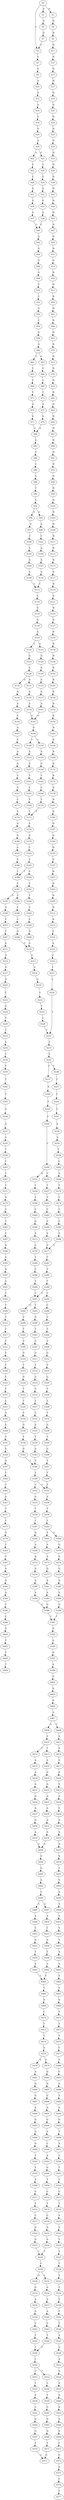strict digraph  {
	S0 -> S1 [ label = G ];
	S0 -> S2 [ label = C ];
	S0 -> S3 [ label = N ];
	S1 -> S4 [ label = G ];
	S2 -> S5 [ label = C ];
	S3 -> S6 [ label = N ];
	S4 -> S7 [ label = G ];
	S5 -> S8 [ label = C ];
	S6 -> S9 [ label = N ];
	S7 -> S2 [ label = C ];
	S8 -> S10 [ label = A ];
	S9 -> S11 [ label = N ];
	S10 -> S12 [ label = A ];
	S11 -> S13 [ label = N ];
	S12 -> S14 [ label = A ];
	S13 -> S15 [ label = N ];
	S14 -> S16 [ label = C ];
	S15 -> S17 [ label = N ];
	S16 -> S18 [ label = G ];
	S17 -> S19 [ label = N ];
	S18 -> S20 [ label = A ];
	S19 -> S21 [ label = N ];
	S20 -> S22 [ label = A ];
	S20 -> S23 [ label = G ];
	S21 -> S24 [ label = N ];
	S22 -> S25 [ label = C ];
	S23 -> S26 [ label = C ];
	S24 -> S27 [ label = N ];
	S25 -> S28 [ label = C ];
	S26 -> S29 [ label = C ];
	S27 -> S30 [ label = N ];
	S28 -> S31 [ label = G ];
	S29 -> S32 [ label = G ];
	S30 -> S33 [ label = N ];
	S31 -> S34 [ label = G ];
	S32 -> S35 [ label = G ];
	S33 -> S36 [ label = N ];
	S34 -> S37 [ label = A ];
	S35 -> S38 [ label = A ];
	S36 -> S39 [ label = N ];
	S37 -> S40 [ label = C ];
	S38 -> S40 [ label = C ];
	S39 -> S41 [ label = N ];
	S40 -> S42 [ label = A ];
	S41 -> S43 [ label = N ];
	S42 -> S44 [ label = G ];
	S43 -> S45 [ label = N ];
	S44 -> S46 [ label = G ];
	S45 -> S47 [ label = N ];
	S46 -> S48 [ label = A ];
	S47 -> S49 [ label = N ];
	S48 -> S50 [ label = C ];
	S49 -> S51 [ label = N ];
	S50 -> S52 [ label = C ];
	S51 -> S53 [ label = N ];
	S52 -> S54 [ label = G ];
	S53 -> S55 [ label = N ];
	S54 -> S56 [ label = C ];
	S55 -> S57 [ label = N ];
	S56 -> S58 [ label = G ];
	S57 -> S59 [ label = N ];
	S58 -> S60 [ label = G ];
	S59 -> S61 [ label = N ];
	S60 -> S62 [ label = C ];
	S60 -> S63 [ label = A ];
	S61 -> S64 [ label = N ];
	S62 -> S65 [ label = C ];
	S63 -> S66 [ label = C ];
	S64 -> S67 [ label = N ];
	S65 -> S68 [ label = C ];
	S66 -> S69 [ label = C ];
	S67 -> S70 [ label = N ];
	S68 -> S71 [ label = T ];
	S69 -> S72 [ label = T ];
	S70 -> S73 [ label = N ];
	S71 -> S74 [ label = G ];
	S72 -> S75 [ label = G ];
	S73 -> S76 [ label = N ];
	S74 -> S77 [ label = G ];
	S75 -> S78 [ label = G ];
	S76 -> S79 [ label = N ];
	S77 -> S80 [ label = A ];
	S78 -> S80 [ label = A ];
	S79 -> S81 [ label = N ];
	S80 -> S82 [ label = G ];
	S81 -> S83 [ label = N ];
	S82 -> S84 [ label = T ];
	S83 -> S85 [ label = N ];
	S84 -> S86 [ label = C ];
	S85 -> S87 [ label = N ];
	S86 -> S88 [ label = C ];
	S87 -> S89 [ label = N ];
	S88 -> S90 [ label = T ];
	S89 -> S91 [ label = N ];
	S90 -> S92 [ label = C ];
	S91 -> S93 [ label = N ];
	S92 -> S94 [ label = A ];
	S92 -> S95 [ label = G ];
	S93 -> S96 [ label = N ];
	S94 -> S97 [ label = A ];
	S95 -> S98 [ label = A ];
	S96 -> S99 [ label = N ];
	S97 -> S100 [ label = C ];
	S98 -> S101 [ label = C ];
	S99 -> S102 [ label = N ];
	S100 -> S103 [ label = A ];
	S101 -> S104 [ label = A ];
	S102 -> S105 [ label = N ];
	S103 -> S106 [ label = A ];
	S104 -> S107 [ label = A ];
	S105 -> S108 [ label = N ];
	S106 -> S109 [ label = A ];
	S107 -> S110 [ label = A ];
	S108 -> S111 [ label = N ];
	S109 -> S112 [ label = C ];
	S110 -> S112 [ label = C ];
	S111 -> S113 [ label = N ];
	S112 -> S114 [ label = C ];
	S113 -> S115 [ label = N ];
	S114 -> S116 [ label = G ];
	S115 -> S117 [ label = N ];
	S116 -> S118 [ label = G ];
	S117 -> S119 [ label = N ];
	S118 -> S120 [ label = A ];
	S119 -> S121 [ label = N ];
	S120 -> S122 [ label = C ];
	S120 -> S123 [ label = G ];
	S121 -> S124 [ label = N ];
	S122 -> S125 [ label = G ];
	S123 -> S126 [ label = G ];
	S124 -> S127 [ label = N ];
	S125 -> S128 [ label = A ];
	S126 -> S129 [ label = A ];
	S127 -> S130 [ label = N ];
	S128 -> S131 [ label = A ];
	S128 -> S132 [ label = G ];
	S129 -> S133 [ label = A ];
	S130 -> S134 [ label = N ];
	S131 -> S135 [ label = A ];
	S132 -> S136 [ label = G ];
	S133 -> S137 [ label = A ];
	S134 -> S138 [ label = N ];
	S135 -> S139 [ label = A ];
	S136 -> S140 [ label = A ];
	S137 -> S141 [ label = A ];
	S138 -> S142 [ label = N ];
	S139 -> S143 [ label = G ];
	S140 -> S144 [ label = C ];
	S141 -> S143 [ label = G ];
	S142 -> S145 [ label = N ];
	S143 -> S146 [ label = G ];
	S144 -> S147 [ label = A ];
	S145 -> S148 [ label = N ];
	S146 -> S149 [ label = T ];
	S146 -> S150 [ label = C ];
	S147 -> S151 [ label = C ];
	S148 -> S152 [ label = N ];
	S149 -> S153 [ label = A ];
	S150 -> S154 [ label = A ];
	S151 -> S155 [ label = A ];
	S152 -> S156 [ label = N ];
	S153 -> S157 [ label = G ];
	S154 -> S158 [ label = G ];
	S155 -> S159 [ label = G ];
	S156 -> S160 [ label = N ];
	S157 -> S161 [ label = T ];
	S158 -> S162 [ label = T ];
	S159 -> S163 [ label = T ];
	S160 -> S164 [ label = N ];
	S161 -> S165 [ label = C ];
	S162 -> S166 [ label = C ];
	S163 -> S167 [ label = C ];
	S164 -> S168 [ label = N ];
	S165 -> S169 [ label = T ];
	S166 -> S170 [ label = T ];
	S167 -> S171 [ label = C ];
	S168 -> S172 [ label = N ];
	S169 -> S173 [ label = T ];
	S170 -> S173 [ label = T ];
	S171 -> S174 [ label = T ];
	S172 -> S175 [ label = N ];
	S173 -> S176 [ label = A ];
	S174 -> S177 [ label = A ];
	S175 -> S178 [ label = N ];
	S176 -> S179 [ label = G ];
	S177 -> S180 [ label = G ];
	S178 -> S181 [ label = N ];
	S179 -> S182 [ label = C ];
	S180 -> S183 [ label = C ];
	S181 -> S184 [ label = N ];
	S182 -> S185 [ label = C ];
	S183 -> S186 [ label = C ];
	S184 -> S187 [ label = N ];
	S185 -> S188 [ label = T ];
	S185 -> S189 [ label = C ];
	S186 -> S188 [ label = T ];
	S187 -> S190 [ label = N ];
	S188 -> S191 [ label = C ];
	S189 -> S192 [ label = C ];
	S190 -> S193 [ label = N ];
	S191 -> S194 [ label = T ];
	S191 -> S195 [ label = A ];
	S192 -> S196 [ label = T ];
	S193 -> S197 [ label = N ];
	S194 -> S198 [ label = C ];
	S195 -> S199 [ label = G ];
	S196 -> S200 [ label = C ];
	S197 -> S201 [ label = N ];
	S198 -> S202 [ label = C ];
	S199 -> S203 [ label = C ];
	S200 -> S204 [ label = C ];
	S201 -> S205 [ label = N ];
	S202 -> S206 [ label = G ];
	S203 -> S207 [ label = T ];
	S204 -> S208 [ label = G ];
	S205 -> S209 [ label = N ];
	S206 -> S210 [ label = G ];
	S207 -> S211 [ label = G ];
	S208 -> S210 [ label = G ];
	S209 -> S212 [ label = N ];
	S210 -> S213 [ label = G ];
	S211 -> S214 [ label = A ];
	S212 -> S215 [ label = N ];
	S213 -> S216 [ label = G ];
	S214 -> S217 [ label = G ];
	S215 -> S218 [ label = G ];
	S216 -> S219 [ label = A ];
	S217 -> S220 [ label = A ];
	S218 -> S221 [ label = A ];
	S219 -> S222 [ label = C ];
	S220 -> S223 [ label = C ];
	S221 -> S224 [ label = C ];
	S222 -> S225 [ label = T ];
	S223 -> S226 [ label = G ];
	S224 -> S227 [ label = T ];
	S225 -> S228 [ label = C ];
	S226 -> S229 [ label = T ];
	S227 -> S230 [ label = C ];
	S228 -> S231 [ label = T ];
	S229 -> S232 [ label = T ];
	S230 -> S231 [ label = T ];
	S231 -> S233 [ label = T ];
	S232 -> S234 [ label = G ];
	S233 -> S235 [ label = C ];
	S234 -> S236 [ label = C ];
	S235 -> S237 [ label = C ];
	S235 -> S238 [ label = T ];
	S236 -> S239 [ label = T ];
	S237 -> S240 [ label = A ];
	S238 -> S241 [ label = T ];
	S239 -> S242 [ label = T ];
	S240 -> S243 [ label = G ];
	S241 -> S244 [ label = T ];
	S242 -> S245 [ label = T ];
	S243 -> S246 [ label = T ];
	S244 -> S247 [ label = T ];
	S245 -> S248 [ label = A ];
	S246 -> S249 [ label = C ];
	S247 -> S250 [ label = A ];
	S248 -> S251 [ label = A ];
	S249 -> S252 [ label = G ];
	S249 -> S253 [ label = C ];
	S250 -> S254 [ label = G ];
	S251 -> S255 [ label = A ];
	S252 -> S256 [ label = T ];
	S253 -> S257 [ label = T ];
	S254 -> S258 [ label = T ];
	S255 -> S259 [ label = T ];
	S256 -> S260 [ label = T ];
	S257 -> S261 [ label = T ];
	S258 -> S262 [ label = C ];
	S259 -> S263 [ label = T ];
	S260 -> S264 [ label = C ];
	S261 -> S265 [ label = C ];
	S262 -> S266 [ label = A ];
	S263 -> S267 [ label = T ];
	S264 -> S268 [ label = G ];
	S265 -> S269 [ label = C ];
	S266 -> S270 [ label = T ];
	S267 -> S271 [ label = T ];
	S268 -> S272 [ label = A ];
	S269 -> S273 [ label = A ];
	S270 -> S274 [ label = T ];
	S271 -> S275 [ label = G ];
	S272 -> S276 [ label = C ];
	S273 -> S277 [ label = C ];
	S274 -> S278 [ label = C ];
	S275 -> S279 [ label = T ];
	S276 -> S280 [ label = T ];
	S277 -> S281 [ label = T ];
	S278 -> S282 [ label = C ];
	S279 -> S283 [ label = T ];
	S280 -> S284 [ label = C ];
	S281 -> S285 [ label = C ];
	S282 -> S286 [ label = A ];
	S283 -> S287 [ label = C ];
	S284 -> S288 [ label = T ];
	S285 -> S289 [ label = T ];
	S286 -> S277 [ label = C ];
	S287 -> S290 [ label = A ];
	S288 -> S291 [ label = C ];
	S289 -> S292 [ label = T ];
	S289 -> S291 [ label = C ];
	S290 -> S293 [ label = A ];
	S291 -> S294 [ label = G ];
	S291 -> S295 [ label = T ];
	S292 -> S296 [ label = C ];
	S293 -> S297 [ label = A ];
	S294 -> S298 [ label = C ];
	S295 -> S299 [ label = G ];
	S296 -> S300 [ label = C ];
	S297 -> S301 [ label = A ];
	S298 -> S302 [ label = T ];
	S299 -> S303 [ label = T ];
	S300 -> S304 [ label = T ];
	S301 -> S305 [ label = C ];
	S302 -> S306 [ label = C ];
	S303 -> S307 [ label = C ];
	S304 -> S308 [ label = C ];
	S305 -> S309 [ label = T ];
	S306 -> S310 [ label = G ];
	S307 -> S311 [ label = G ];
	S308 -> S312 [ label = G ];
	S309 -> S313 [ label = T ];
	S310 -> S314 [ label = T ];
	S311 -> S315 [ label = T ];
	S312 -> S316 [ label = C ];
	S313 -> S317 [ label = C ];
	S314 -> S318 [ label = G ];
	S315 -> S319 [ label = G ];
	S316 -> S320 [ label = G ];
	S317 -> S321 [ label = T ];
	S318 -> S322 [ label = T ];
	S319 -> S323 [ label = C ];
	S320 -> S324 [ label = T ];
	S321 -> S325 [ label = T ];
	S322 -> S326 [ label = T ];
	S323 -> S327 [ label = T ];
	S324 -> S328 [ label = T ];
	S325 -> S329 [ label = T ];
	S326 -> S330 [ label = C ];
	S327 -> S331 [ label = C ];
	S328 -> S332 [ label = T ];
	S329 -> S333 [ label = T ];
	S330 -> S334 [ label = G ];
	S331 -> S335 [ label = G ];
	S332 -> S336 [ label = G ];
	S333 -> S337 [ label = T ];
	S334 -> S338 [ label = T ];
	S335 -> S339 [ label = T ];
	S336 -> S340 [ label = T ];
	S337 -> S341 [ label = C ];
	S338 -> S342 [ label = G ];
	S339 -> S343 [ label = G ];
	S340 -> S344 [ label = G ];
	S341 -> S345 [ label = A ];
	S342 -> S346 [ label = T ];
	S343 -> S346 [ label = T ];
	S344 -> S347 [ label = T ];
	S345 -> S348 [ label = A ];
	S346 -> S349 [ label = T ];
	S347 -> S350 [ label = T ];
	S348 -> S351 [ label = T ];
	S349 -> S352 [ label = C ];
	S349 -> S353 [ label = T ];
	S350 -> S353 [ label = T ];
	S351 -> S354 [ label = A ];
	S352 -> S355 [ label = G ];
	S353 -> S356 [ label = A ];
	S354 -> S357 [ label = G ];
	S355 -> S358 [ label = T ];
	S356 -> S359 [ label = T ];
	S357 -> S360 [ label = T ];
	S358 -> S361 [ label = T ];
	S359 -> S362 [ label = T ];
	S360 -> S363 [ label = T ];
	S361 -> S364 [ label = G ];
	S362 -> S365 [ label = A ];
	S362 -> S366 [ label = G ];
	S363 -> S367 [ label = A ];
	S364 -> S368 [ label = A ];
	S365 -> S369 [ label = A ];
	S366 -> S370 [ label = G ];
	S367 -> S371 [ label = T ];
	S368 -> S372 [ label = A ];
	S369 -> S373 [ label = A ];
	S370 -> S374 [ label = A ];
	S371 -> S375 [ label = T ];
	S372 -> S376 [ label = G ];
	S373 -> S377 [ label = G ];
	S374 -> S378 [ label = G ];
	S375 -> S379 [ label = G ];
	S376 -> S380 [ label = A ];
	S377 -> S381 [ label = A ];
	S378 -> S382 [ label = A ];
	S379 -> S383 [ label = T ];
	S380 -> S384 [ label = A ];
	S381 -> S385 [ label = A ];
	S382 -> S386 [ label = A ];
	S383 -> S387 [ label = T ];
	S384 -> S388 [ label = G ];
	S385 -> S388 [ label = G ];
	S386 -> S389 [ label = G ];
	S387 -> S390 [ label = A ];
	S388 -> S391 [ label = T ];
	S389 -> S391 [ label = T ];
	S390 -> S392 [ label = A ];
	S391 -> S393 [ label = A ];
	S392 -> S394 [ label = A ];
	S393 -> S395 [ label = G ];
	S394 -> S396 [ label = T ];
	S395 -> S397 [ label = G ];
	S396 -> S398 [ label = C ];
	S397 -> S399 [ label = A ];
	S398 -> S400 [ label = G ];
	S399 -> S401 [ label = C ];
	S400 -> S402 [ label = T ];
	S401 -> S403 [ label = G ];
	S402 -> S404 [ label = T ];
	S403 -> S405 [ label = G ];
	S404 -> S406 [ label = T ];
	S405 -> S407 [ label = A ];
	S407 -> S408 [ label = A ];
	S407 -> S409 [ label = C ];
	S408 -> S410 [ label = C ];
	S409 -> S411 [ label = A ];
	S410 -> S412 [ label = C ];
	S410 -> S413 [ label = T ];
	S411 -> S414 [ label = A ];
	S412 -> S415 [ label = A ];
	S413 -> S416 [ label = A ];
	S414 -> S417 [ label = G ];
	S415 -> S418 [ label = A ];
	S416 -> S419 [ label = G ];
	S417 -> S420 [ label = G ];
	S418 -> S421 [ label = G ];
	S419 -> S422 [ label = G ];
	S420 -> S423 [ label = A ];
	S421 -> S424 [ label = G ];
	S422 -> S425 [ label = G ];
	S423 -> S426 [ label = G ];
	S424 -> S427 [ label = A ];
	S425 -> S428 [ label = A ];
	S426 -> S429 [ label = C ];
	S427 -> S430 [ label = G ];
	S428 -> S431 [ label = G ];
	S429 -> S432 [ label = G ];
	S430 -> S433 [ label = A ];
	S431 -> S434 [ label = A ];
	S432 -> S435 [ label = A ];
	S433 -> S436 [ label = C ];
	S434 -> S436 [ label = C ];
	S435 -> S437 [ label = G ];
	S436 -> S438 [ label = G ];
	S437 -> S439 [ label = G ];
	S438 -> S440 [ label = G ];
	S439 -> S441 [ label = C ];
	S440 -> S442 [ label = A ];
	S441 -> S443 [ label = G ];
	S442 -> S444 [ label = C ];
	S443 -> S445 [ label = G ];
	S444 -> S446 [ label = C ];
	S444 -> S447 [ label = A ];
	S445 -> S448 [ label = A ];
	S446 -> S449 [ label = A ];
	S447 -> S450 [ label = A ];
	S448 -> S451 [ label = C ];
	S449 -> S452 [ label = C ];
	S450 -> S453 [ label = C ];
	S451 -> S454 [ label = T ];
	S452 -> S455 [ label = G ];
	S453 -> S456 [ label = G ];
	S454 -> S457 [ label = T ];
	S455 -> S458 [ label = T ];
	S456 -> S459 [ label = T ];
	S457 -> S460 [ label = A ];
	S458 -> S461 [ label = C ];
	S459 -> S462 [ label = C ];
	S460 -> S463 [ label = A ];
	S461 -> S464 [ label = T ];
	S462 -> S464 [ label = T ];
	S463 -> S465 [ label = T ];
	S464 -> S466 [ label = T ];
	S465 -> S467 [ label = C ];
	S466 -> S468 [ label = A ];
	S467 -> S469 [ label = G ];
	S468 -> S470 [ label = C ];
	S469 -> S471 [ label = T ];
	S470 -> S472 [ label = T ];
	S471 -> S473 [ label = T ];
	S472 -> S474 [ label = T ];
	S473 -> S475 [ label = C ];
	S474 -> S476 [ label = A ];
	S475 -> S477 [ label = C ];
	S476 -> S478 [ label = A ];
	S476 -> S479 [ label = G ];
	S477 -> S480 [ label = C ];
	S478 -> S481 [ label = A ];
	S479 -> S482 [ label = G ];
	S480 -> S483 [ label = C ];
	S481 -> S484 [ label = G ];
	S482 -> S485 [ label = G ];
	S483 -> S486 [ label = G ];
	S484 -> S487 [ label = G ];
	S485 -> S488 [ label = G ];
	S486 -> S489 [ label = T ];
	S487 -> S490 [ label = A ];
	S488 -> S491 [ label = G ];
	S489 -> S492 [ label = G ];
	S490 -> S493 [ label = G ];
	S491 -> S494 [ label = G ];
	S492 -> S495 [ label = G ];
	S493 -> S496 [ label = G ];
	S494 -> S497 [ label = C ];
	S495 -> S498 [ label = T ];
	S496 -> S499 [ label = G ];
	S497 -> S500 [ label = C ];
	S498 -> S501 [ label = A ];
	S499 -> S502 [ label = T ];
	S500 -> S503 [ label = A ];
	S501 -> S504 [ label = C ];
	S502 -> S505 [ label = T ];
	S503 -> S506 [ label = G ];
	S504 -> S507 [ label = T ];
	S505 -> S508 [ label = A ];
	S506 -> S509 [ label = T ];
	S507 -> S510 [ label = C ];
	S508 -> S511 [ label = C ];
	S509 -> S512 [ label = C ];
	S510 -> S513 [ label = C ];
	S511 -> S514 [ label = T ];
	S512 -> S515 [ label = T ];
	S513 -> S516 [ label = T ];
	S514 -> S517 [ label = C ];
	S515 -> S518 [ label = C ];
	S516 -> S519 [ label = A ];
	S517 -> S520 [ label = G ];
	S518 -> S521 [ label = G ];
	S519 -> S522 [ label = C ];
	S520 -> S523 [ label = G ];
	S521 -> S524 [ label = G ];
	S522 -> S525 [ label = T ];
	S523 -> S526 [ label = T ];
	S524 -> S526 [ label = T ];
	S525 -> S527 [ label = T ];
	S526 -> S528 [ label = C ];
	S527 -> S529 [ label = T ];
	S528 -> S530 [ label = G ];
	S528 -> S531 [ label = C ];
	S529 -> S532 [ label = T ];
	S530 -> S533 [ label = G ];
	S531 -> S534 [ label = G ];
	S532 -> S535 [ label = T ];
	S533 -> S536 [ label = A ];
	S534 -> S537 [ label = A ];
	S535 -> S538 [ label = T ];
	S536 -> S539 [ label = A ];
	S537 -> S540 [ label = A ];
	S538 -> S541 [ label = T ];
	S539 -> S542 [ label = C ];
	S540 -> S543 [ label = C ];
	S541 -> S544 [ label = T ];
	S542 -> S545 [ label = T ];
	S543 -> S546 [ label = T ];
	S544 -> S547 [ label = A ];
	S545 -> S548 [ label = T ];
	S546 -> S548 [ label = T ];
	S547 -> S549 [ label = A ];
	S548 -> S550 [ label = C ];
	S549 -> S551 [ label = A ];
	S550 -> S552 [ label = C ];
	S550 -> S553 [ label = T ];
	S551 -> S554 [ label = A ];
	S552 -> S555 [ label = T ];
	S553 -> S556 [ label = C ];
	S554 -> S557 [ label = A ];
	S555 -> S558 [ label = T ];
	S556 -> S559 [ label = T ];
	S557 -> S560 [ label = A ];
	S558 -> S561 [ label = C ];
	S559 -> S562 [ label = C ];
	S560 -> S563 [ label = A ];
	S561 -> S564 [ label = G ];
	S562 -> S565 [ label = G ];
	S563 -> S566 [ label = A ];
	S564 -> S567 [ label = G ];
	S565 -> S568 [ label = G ];
	S566 -> S569 [ label = A ];
	S567 -> S570 [ label = T ];
	S568 -> S571 [ label = T ];
	S569 -> S572 [ label = C ];
	S570 -> S573 [ label = G ];
	S571 -> S573 [ label = G ];
	S572 -> S574 [ label = G ];
	S574 -> S575 [ label = A ];
	S575 -> S576 [ label = C ];
	S576 -> S577 [ label = T ];
}
